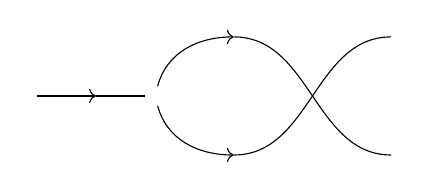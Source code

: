 \begin{tikzpicture}
	\begin{pgfonlayer}{nodelayer}
		\node [style=none] (6) at (1, -0.75) {};
		\node [style=black] (8) at (0, 0) {};
		\node [style=none] (9) at (1, 0.75) {};
		\node [style=none] (15) at (1, -0.75) {};
		\node [style=none] (17) at (-0.75, 0) {};
		\node [style=none] (20) at (3, -0.75) {};
		\node [style=none] (23) at (-1.5, 0) {};
		\node [style=none] (25) at (3, 0.75) {};
	\end{pgfonlayer}
	\begin{pgfonlayer}{edgelayer}
		\draw [->, in=-180, out=-75] (8) to (6.center);
		\draw [->, in=-180, out=75] (8) to (9.center);
		\draw (17.center) to (8);
		\draw [in=180, out=0] (9.center) to (20.center);
		\draw [->] (23.center) to (17.center);
		\draw [in=-180, out=0] (15.center) to (25.center);
	\end{pgfonlayer}
\end{tikzpicture}
